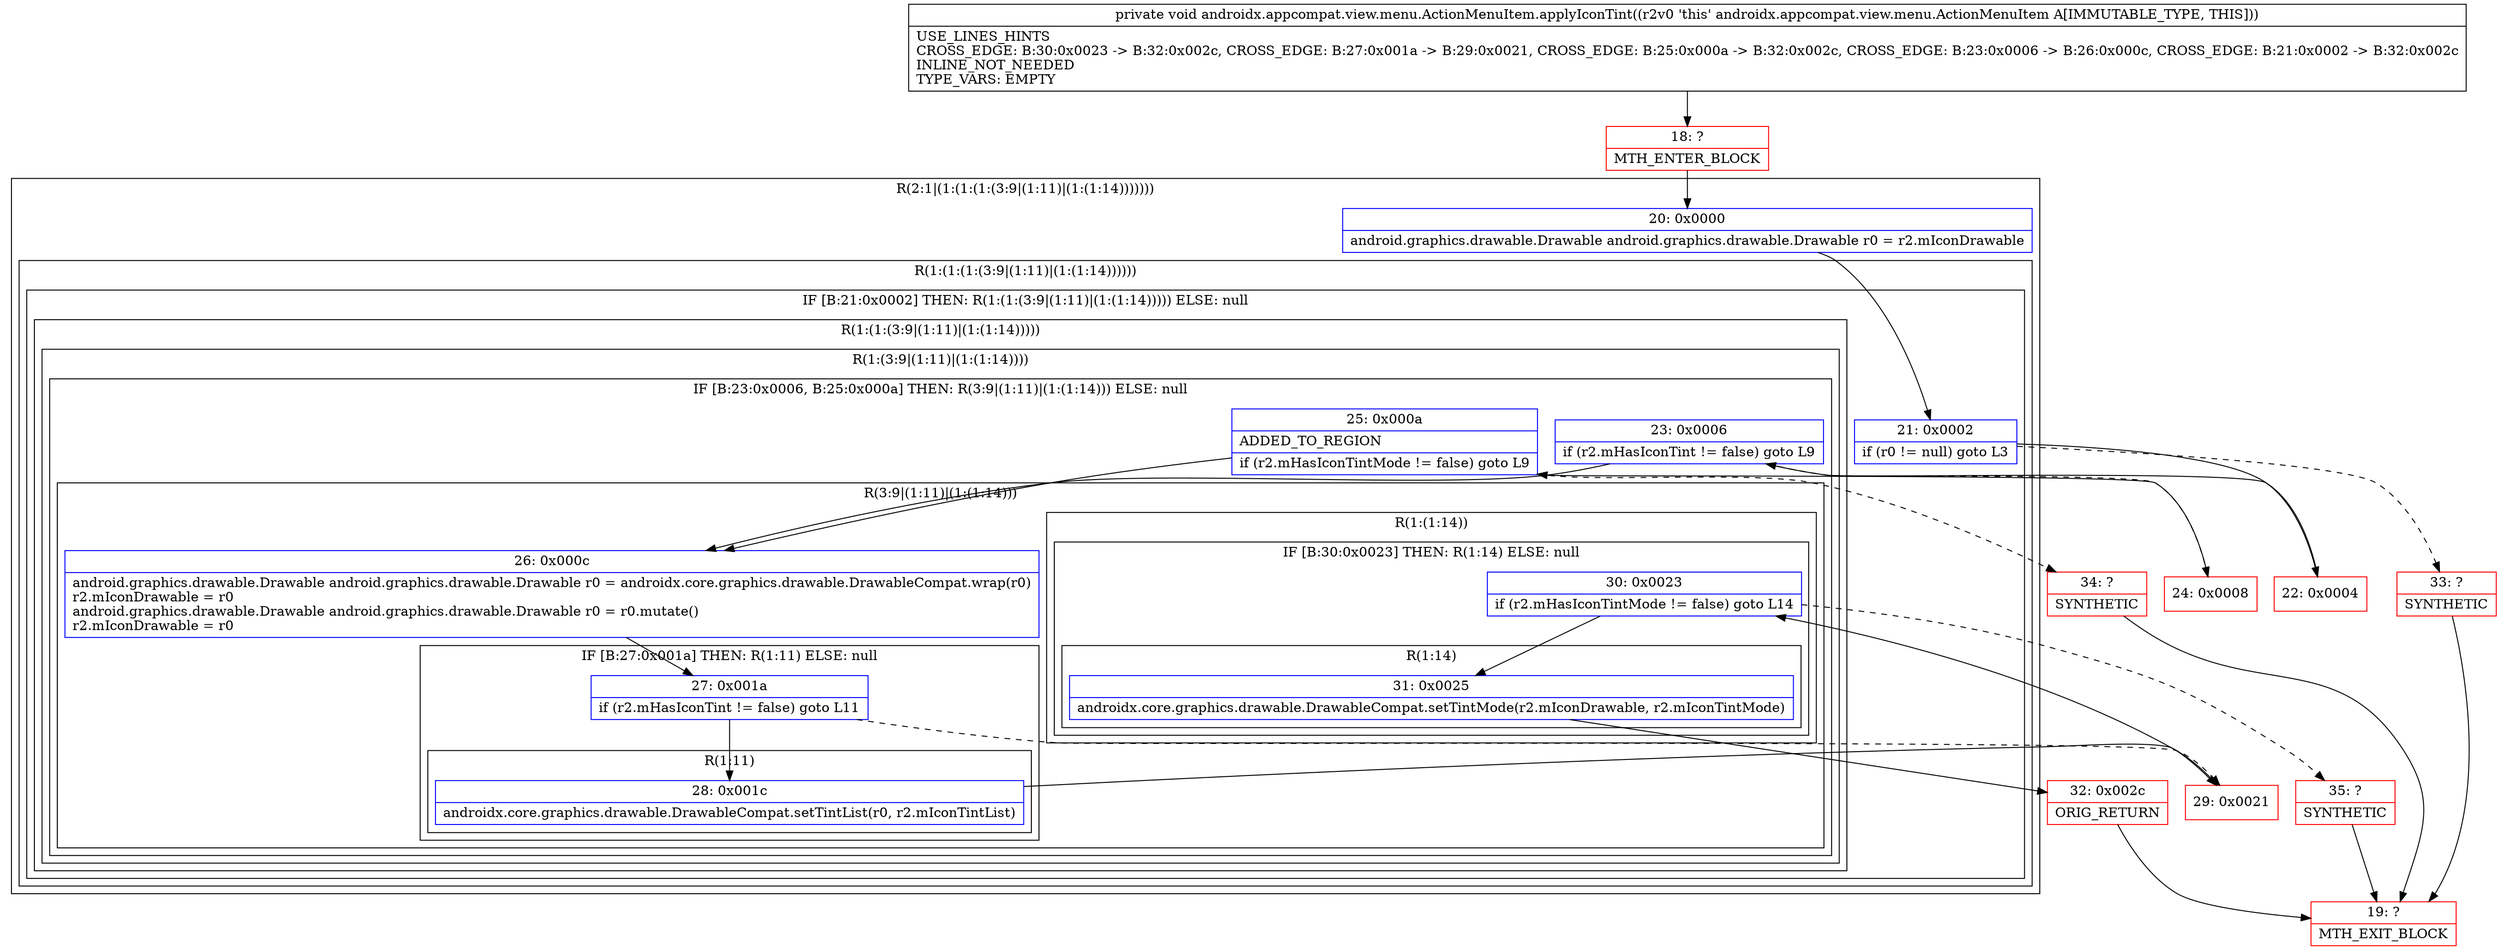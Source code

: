 digraph "CFG forandroidx.appcompat.view.menu.ActionMenuItem.applyIconTint()V" {
subgraph cluster_Region_2081841466 {
label = "R(2:1|(1:(1:(1:(3:9|(1:11)|(1:(1:14)))))))";
node [shape=record,color=blue];
Node_20 [shape=record,label="{20\:\ 0x0000|android.graphics.drawable.Drawable android.graphics.drawable.Drawable r0 = r2.mIconDrawable\l}"];
subgraph cluster_Region_1081915019 {
label = "R(1:(1:(1:(3:9|(1:11)|(1:(1:14))))))";
node [shape=record,color=blue];
subgraph cluster_IfRegion_1220571081 {
label = "IF [B:21:0x0002] THEN: R(1:(1:(3:9|(1:11)|(1:(1:14))))) ELSE: null";
node [shape=record,color=blue];
Node_21 [shape=record,label="{21\:\ 0x0002|if (r0 != null) goto L3\l}"];
subgraph cluster_Region_1814395486 {
label = "R(1:(1:(3:9|(1:11)|(1:(1:14)))))";
node [shape=record,color=blue];
subgraph cluster_Region_1478291183 {
label = "R(1:(3:9|(1:11)|(1:(1:14))))";
node [shape=record,color=blue];
subgraph cluster_IfRegion_2096106376 {
label = "IF [B:23:0x0006, B:25:0x000a] THEN: R(3:9|(1:11)|(1:(1:14))) ELSE: null";
node [shape=record,color=blue];
Node_23 [shape=record,label="{23\:\ 0x0006|if (r2.mHasIconTint != false) goto L9\l}"];
Node_25 [shape=record,label="{25\:\ 0x000a|ADDED_TO_REGION\l|if (r2.mHasIconTintMode != false) goto L9\l}"];
subgraph cluster_Region_1144120494 {
label = "R(3:9|(1:11)|(1:(1:14)))";
node [shape=record,color=blue];
Node_26 [shape=record,label="{26\:\ 0x000c|android.graphics.drawable.Drawable android.graphics.drawable.Drawable r0 = androidx.core.graphics.drawable.DrawableCompat.wrap(r0)\lr2.mIconDrawable = r0\landroid.graphics.drawable.Drawable android.graphics.drawable.Drawable r0 = r0.mutate()\lr2.mIconDrawable = r0\l}"];
subgraph cluster_IfRegion_1503474291 {
label = "IF [B:27:0x001a] THEN: R(1:11) ELSE: null";
node [shape=record,color=blue];
Node_27 [shape=record,label="{27\:\ 0x001a|if (r2.mHasIconTint != false) goto L11\l}"];
subgraph cluster_Region_2118755183 {
label = "R(1:11)";
node [shape=record,color=blue];
Node_28 [shape=record,label="{28\:\ 0x001c|androidx.core.graphics.drawable.DrawableCompat.setTintList(r0, r2.mIconTintList)\l}"];
}
}
subgraph cluster_Region_514671764 {
label = "R(1:(1:14))";
node [shape=record,color=blue];
subgraph cluster_IfRegion_561621560 {
label = "IF [B:30:0x0023] THEN: R(1:14) ELSE: null";
node [shape=record,color=blue];
Node_30 [shape=record,label="{30\:\ 0x0023|if (r2.mHasIconTintMode != false) goto L14\l}"];
subgraph cluster_Region_1571375572 {
label = "R(1:14)";
node [shape=record,color=blue];
Node_31 [shape=record,label="{31\:\ 0x0025|androidx.core.graphics.drawable.DrawableCompat.setTintMode(r2.mIconDrawable, r2.mIconTintMode)\l}"];
}
}
}
}
}
}
}
}
}
}
Node_18 [shape=record,color=red,label="{18\:\ ?|MTH_ENTER_BLOCK\l}"];
Node_22 [shape=record,color=red,label="{22\:\ 0x0004}"];
Node_24 [shape=record,color=red,label="{24\:\ 0x0008}"];
Node_34 [shape=record,color=red,label="{34\:\ ?|SYNTHETIC\l}"];
Node_19 [shape=record,color=red,label="{19\:\ ?|MTH_EXIT_BLOCK\l}"];
Node_29 [shape=record,color=red,label="{29\:\ 0x0021}"];
Node_32 [shape=record,color=red,label="{32\:\ 0x002c|ORIG_RETURN\l}"];
Node_35 [shape=record,color=red,label="{35\:\ ?|SYNTHETIC\l}"];
Node_33 [shape=record,color=red,label="{33\:\ ?|SYNTHETIC\l}"];
MethodNode[shape=record,label="{private void androidx.appcompat.view.menu.ActionMenuItem.applyIconTint((r2v0 'this' androidx.appcompat.view.menu.ActionMenuItem A[IMMUTABLE_TYPE, THIS]))  | USE_LINES_HINTS\lCROSS_EDGE: B:30:0x0023 \-\> B:32:0x002c, CROSS_EDGE: B:27:0x001a \-\> B:29:0x0021, CROSS_EDGE: B:25:0x000a \-\> B:32:0x002c, CROSS_EDGE: B:23:0x0006 \-\> B:26:0x000c, CROSS_EDGE: B:21:0x0002 \-\> B:32:0x002c\lINLINE_NOT_NEEDED\lTYPE_VARS: EMPTY\l}"];
MethodNode -> Node_18;Node_20 -> Node_21;
Node_21 -> Node_22;
Node_21 -> Node_33[style=dashed];
Node_23 -> Node_24[style=dashed];
Node_23 -> Node_26;
Node_25 -> Node_26;
Node_25 -> Node_34[style=dashed];
Node_26 -> Node_27;
Node_27 -> Node_28;
Node_27 -> Node_29[style=dashed];
Node_28 -> Node_29;
Node_30 -> Node_31;
Node_30 -> Node_35[style=dashed];
Node_31 -> Node_32;
Node_18 -> Node_20;
Node_22 -> Node_23;
Node_24 -> Node_25;
Node_34 -> Node_19;
Node_29 -> Node_30;
Node_32 -> Node_19;
Node_35 -> Node_19;
Node_33 -> Node_19;
}

